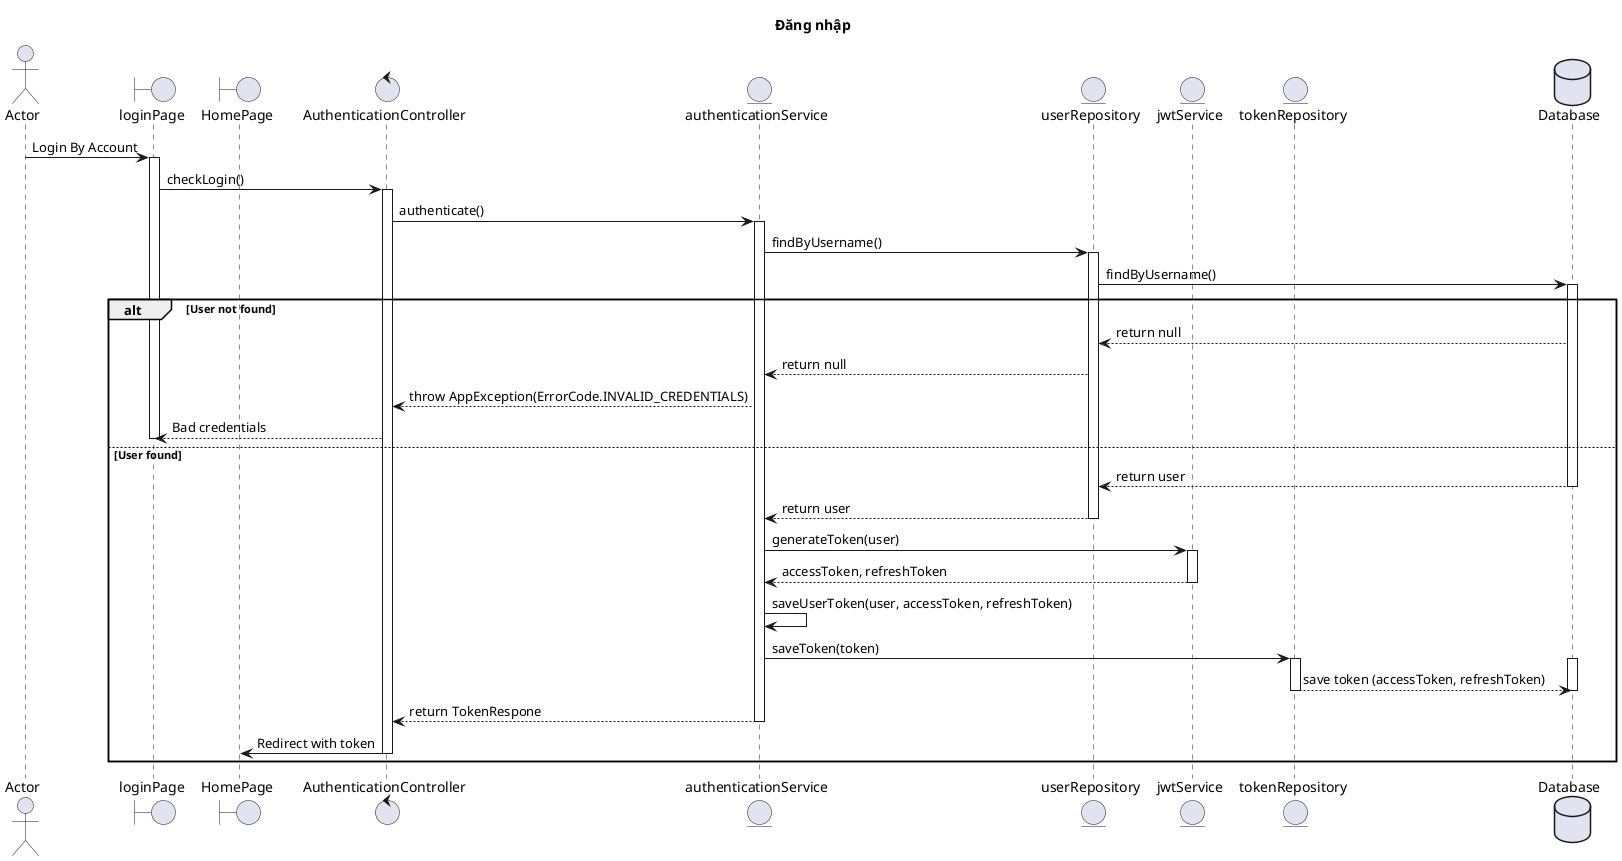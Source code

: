 @startuml Login
title Đăng nhập

actor Actor
boundary loginPage
boundary HomePage
control AuthenticationController
entity authenticationService
entity userRepository
entity jwtService
entity tokenRepository
Database Database

Actor -> loginPage: Login By Account
activate loginPage
loginPage -> AuthenticationController: checkLogin()
activate AuthenticationController
AuthenticationController -> authenticationService: authenticate()
activate authenticationService

authenticationService -> userRepository: findByUsername()
activate userRepository
userRepository -> Database: findByUsername()
activate Database

alt User not found
    Database --> userRepository: return null
    userRepository --> authenticationService: return null
    authenticationService --> AuthenticationController: throw AppException(ErrorCode.INVALID_CREDENTIALS)
    AuthenticationController --> loginPage : Bad credentials
    deactivate loginPage
else User found
    Database --> userRepository: return user
    deactivate Database
    userRepository --> authenticationService: return user
    deactivate userRepository

    authenticationService -> jwtService: generateToken(user)
    activate jwtService
    jwtService --> authenticationService: accessToken, refreshToken
    deactivate jwtService

    authenticationService -> authenticationService: saveUserToken(user, accessToken, refreshToken)
    authenticationService -> tokenRepository: saveToken(token)
    activate tokenRepository
    activate Database
    tokenRepository --> Database: save token (accessToken, refreshToken)
    deactivate tokenRepository
    deactivate Database

    authenticationService --> AuthenticationController: return TokenRespone
    deactivate authenticationService

    AuthenticationController -> HomePage: Redirect with token
    deactivate AuthenticationController
end

deactivate loginPage
deactivate HomePage
@enduml
